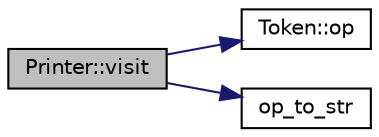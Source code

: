 digraph "Printer::visit"
{
 // LATEX_PDF_SIZE
  edge [fontname="Helvetica",fontsize="10",labelfontname="Helvetica",labelfontsize="10"];
  node [fontname="Helvetica",fontsize="10",shape=record];
  rankdir="LR";
  Node1 [label="Printer::visit",height=0.2,width=0.4,color="black", fillcolor="grey75", style="filled", fontcolor="black",tooltip=" "];
  Node1 -> Node2 [color="midnightblue",fontsize="10",style="solid",fontname="Helvetica"];
  Node2 [label="Token::op",height=0.2,width=0.4,color="black", fillcolor="white", style="filled",URL="$struct_token.html#a506aa265a7d6d000df83b0cbf54eef27",tooltip=" "];
  Node1 -> Node3 [color="midnightblue",fontsize="10",style="solid",fontname="Helvetica"];
  Node3 [label="op_to_str",height=0.2,width=0.4,color="black", fillcolor="white", style="filled",URL="$_token_8h.html#ad926c05a78eea9a3271272c25f2386bf",tooltip=" "];
}
